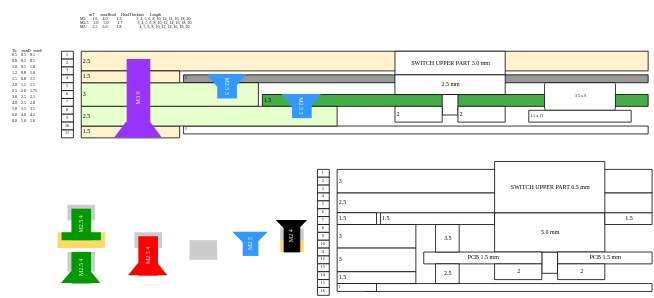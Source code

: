 <mxfile version="25.0.2">
  <diagram name="Page-1" id="6q55u24PyY2lI7wjEJeS">
    <mxGraphModel dx="366" dy="162" grid="1" gridSize="1.968" guides="0" tooltips="1" connect="1" arrows="1" fold="1" page="1" pageScale="1" pageWidth="354" pageHeight="177" math="0" shadow="0">
      <root>
        <mxCell id="0" />
        <mxCell id="1" parent="0" />
        <mxCell id="PEXuOpN_gfjlifwDr6Oz-19" value="1.5" style="verticalLabelPosition=middle;verticalAlign=middle;shape=mxgraph.basic.rect;fillColor2=none;strokeWidth=0.394;size=20;indent=5;snapToPoint=1;spacing=0;fontSize=3;labelPosition=center;align=left;spacingTop=1.968;fontFamily=Consolas;spacingLeft=1.968;fillColor=#FFF2CC;" vertex="1" parent="1">
          <mxGeometry x="39.38" y="76.78" width="49.2" height="5.9" as="geometry" />
        </mxCell>
        <mxCell id="BOpzRuNXo1N_ohKq1Wjf-14" value="1.5" style="verticalLabelPosition=middle;verticalAlign=middle;shape=mxgraph.basic.rect;fillColor2=none;strokeWidth=0.394;size=20;indent=5;snapToPoint=1;spacing=0;fontSize=3;labelPosition=center;align=left;spacingTop=1.968;spacingLeft=1.968;fontFamily=Consolas;" parent="1" vertex="1">
          <mxGeometry x="188.97" y="120.09" width="57.09" height="5.91" as="geometry" />
        </mxCell>
        <mxCell id="BFdBF8wN3BKMCY04Q8-_-1" value="3" style="verticalLabelPosition=middle;verticalAlign=middle;shape=mxgraph.basic.rect;fillColor2=none;strokeWidth=0.394;size=5;indent=5;topLeftStyle=default;fontSize=3;labelPosition=center;align=left;spacing=0;spacingLeft=1.968;fontFamily=Consolas;spacingTop=1.968;" parent="1" vertex="1">
          <mxGeometry x="167.32" y="98.44" width="157.47" height="11.81" as="geometry" />
        </mxCell>
        <mxCell id="BFdBF8wN3BKMCY04Q8-_-3" value="3" style="verticalLabelPosition=middle;verticalAlign=middle;shape=mxgraph.basic.rect;fillColor2=none;strokeWidth=0.394;size=20;indent=5;labelPosition=center;align=left;fontSize=3;spacing=0;spacingLeft=1.968;fontFamily=Consolas;spacingTop=1.968;" parent="1" vertex="1">
          <mxGeometry x="167.32" y="125.99" width="39.36" height="11.82" as="geometry" />
        </mxCell>
        <mxCell id="BFdBF8wN3BKMCY04Q8-_-4" value="1" style="verticalLabelPosition=middle;verticalAlign=middle;shape=mxgraph.basic.rect;fillColor2=none;strokeWidth=0.394;size=20;indent=5;spacing=0;fontSize=2;labelPosition=center;align=left;spacingLeft=1.968;fontFamily=Consolas;spacingTop=1.968;" parent="1" vertex="1">
          <mxGeometry x="181.09" y="155.53" width="143.69" height="3.94" as="geometry" />
        </mxCell>
        <mxCell id="BFdBF8wN3BKMCY04Q8-_-5" value="" style="verticalLabelPosition=bottom;verticalAlign=top;shape=mxgraph.basic.rect;fillColor2=none;strokeWidth=0.394;size=20;indent=5;snapToPoint=1;spacing=0;fontFamily=Consolas;spacingTop=1.968;spacingLeft=1.968;" parent="1" vertex="1">
          <mxGeometry x="269.67" y="139.77" width="7.87" height="10.63" as="geometry" />
        </mxCell>
        <mxCell id="BFdBF8wN3BKMCY04Q8-_-6" value="5.0 mm" style="verticalLabelPosition=middle;verticalAlign=middle;shape=mxgraph.basic.rect;fillColor2=none;strokeWidth=0.394;size=20;indent=5;snapToPoint=1;labelPosition=center;align=center;spacing=0;fontSize=3;fontFamily=Consolas;spacingTop=1.968;spacingLeft=1.968;" parent="1" vertex="1">
          <mxGeometry x="246.048" y="120.084" width="55.118" height="19.68" as="geometry" />
        </mxCell>
        <mxCell id="BOpzRuNXo1N_ohKq1Wjf-1" value="PCB 1.5 mm" style="verticalLabelPosition=middle;verticalAlign=middle;shape=mxgraph.basic.rect;fillColor2=none;strokeWidth=0.394;size=20;indent=5;snapToPoint=1;spacing=0;fontSize=3;labelPosition=center;align=center;spacingTop=1.968;fontFamily=Consolas;spacingLeft=1.968;" parent="1" vertex="1">
          <mxGeometry x="210.62" y="139.77" width="59.06" height="5.91" as="geometry" />
        </mxCell>
        <mxCell id="BOpzRuNXo1N_ohKq1Wjf-7" value="PCB 1.5 mm" style="verticalLabelPosition=middle;verticalAlign=middle;shape=mxgraph.basic.rect;fillColor2=none;strokeWidth=0.394;size=20;indent=5;snapToPoint=1;spacing=0;fontSize=3;labelPosition=center;align=center;spacingTop=1.968;fontFamily=Consolas;spacingLeft=1.968;" parent="1" vertex="1">
          <mxGeometry x="277.55" y="139.77" width="47.24" height="5.91" as="geometry" />
        </mxCell>
        <mxCell id="BOpzRuNXo1N_ohKq1Wjf-8" value="2" style="verticalLabelPosition=middle;verticalAlign=middle;shape=mxgraph.basic.rect;fillColor2=none;strokeWidth=0.394;size=20;indent=5;snapToPoint=1;spacing=0;fontSize=3;labelPosition=center;align=center;spacingTop=1.968;fontFamily=Consolas;spacingLeft=1.968;" parent="1" vertex="1">
          <mxGeometry x="246.05" y="145.68" width="23.61" height="7.874" as="geometry" />
        </mxCell>
        <mxCell id="BOpzRuNXo1N_ohKq1Wjf-16" value="1.5" style="verticalLabelPosition=middle;verticalAlign=middle;shape=mxgraph.basic.rect;fillColor2=none;strokeWidth=0.394;size=20;indent=5;snapToPoint=1;spacing=0;fontSize=3;labelPosition=center;align=center;spacingTop=1.968;fontFamily=Consolas;spacingLeft=1.968;" parent="1" vertex="1">
          <mxGeometry x="301.18" y="120.09" width="23.61" height="5.91" as="geometry" />
        </mxCell>
        <mxCell id="12Ary9XXmufizBWTGnjO-1" value="1" style="verticalLabelPosition=middle;verticalAlign=middle;shape=mxgraph.basic.rect;fillColor2=none;strokeWidth=0.394;size=20;indent=5;snapToPoint=1;spacing=0;fontSize=2;labelPosition=center;align=left;spacingTop=1.968;spacingLeft=1.968;fontFamily=Consolas;fillColor=#999999;" parent="1" vertex="1">
          <mxGeometry x="90.55" y="51.18" width="232.28" height="3.94" as="geometry" />
        </mxCell>
        <mxCell id="12Ary9XXmufizBWTGnjO-2" value="2.5" style="verticalLabelPosition=middle;verticalAlign=middle;shape=mxgraph.basic.rect;fillColor2=none;strokeWidth=0.394;size=5;indent=5;topLeftStyle=default;spacing=0;labelPosition=center;align=left;fontSize=3;spacingLeft=1.968;fontFamily=Consolas;spacingTop=1.968;fillColor=#FFF2CC;" parent="1" vertex="1">
          <mxGeometry x="39.37" y="39.37" width="283.46" height="9.84" as="geometry" />
        </mxCell>
        <mxCell id="12Ary9XXmufizBWTGnjO-4" value="1" style="verticalLabelPosition=middle;verticalAlign=middle;shape=mxgraph.basic.rect;fillColor2=none;strokeWidth=0.394;size=20;indent=5;labelPosition=center;align=left;spacing=0;fontSize=2;spacingLeft=1.968;fontFamily=Consolas;spacingTop=1.968;fillColor=none;" parent="1" vertex="1">
          <mxGeometry x="90.55" y="76.77" width="232.28" height="3.94" as="geometry" />
        </mxCell>
        <mxCell id="12Ary9XXmufizBWTGnjO-7" value="SWITCH UPPER PART 3.0 mm" style="verticalLabelPosition=middle;verticalAlign=middle;shape=mxgraph.basic.rect;fillColor2=none;strokeWidth=0.394;size=20;indent=5;snapToPoint=1;spacing=0;fontSize=3;labelPosition=center;align=center;fontFamily=Consolas;spacingTop=1.968;spacingLeft=1.968;fillColor=default;" parent="1" vertex="1">
          <mxGeometry x="196.24" y="39.37" width="55.11" height="11.81" as="geometry" />
        </mxCell>
        <mxCell id="12Ary9XXmufizBWTGnjO-9" value="1.5" style="verticalLabelPosition=middle;verticalAlign=middle;shape=mxgraph.basic.rect;fillColor2=none;strokeWidth=0.394;size=20;indent=5;snapToPoint=1;spacing=0;fontSize=3;labelPosition=center;align=left;spacingTop=1.968;fontFamily=Consolas;spacingLeft=1.968;spacingRight=3.937;fillColor=#45AD45;" parent="1" vertex="1">
          <mxGeometry x="129.92" y="61.02" width="192.91" height="5.91" as="geometry" />
        </mxCell>
        <mxCell id="IHAw7xpyFStyCsIP_Cdi-9" value="&lt;div&gt;&lt;font face=&quot;Consolas&quot; style=&quot;font-size: 2px;&quot;&gt;Th&amp;nbsp; &amp;nbsp; &amp;nbsp;minD&amp;nbsp; &amp;nbsp;minS&lt;/font&gt;&lt;/div&gt;&lt;font face=&quot;Consolas&quot; style=&quot;font-size: 2px;&quot;&gt;0.5&amp;nbsp; &amp;nbsp; 0.5&amp;nbsp; &amp;nbsp; 0.5&lt;/font&gt;&lt;div style=&quot;line-height: 150%;&quot;&gt;&lt;font face=&quot;Consolas&quot; style=&quot;font-size: 2px;&quot;&gt;0.8&amp;nbsp; &amp;nbsp; 0.5&amp;nbsp; &amp;nbsp; 0.5&lt;/font&gt;&lt;/div&gt;&lt;div style=&quot;line-height: 150%;&quot;&gt;&lt;font face=&quot;Consolas&quot; style=&quot;font-size: 2px;&quot;&gt;1.0&amp;nbsp; &amp;nbsp; 0.5&amp;nbsp; &amp;nbsp; 1.0&lt;/font&gt;&lt;/div&gt;&lt;div style=&quot;line-height: 150%;&quot;&gt;&lt;font face=&quot;Consolas&quot; style=&quot;font-size: 2px;&quot;&gt;1.2&amp;nbsp; &amp;nbsp; 0.8&amp;nbsp; &amp;nbsp; 1.0&lt;/font&gt;&lt;/div&gt;&lt;div style=&quot;line-height: 150%;&quot;&gt;&lt;font face=&quot;Consolas&quot; style=&quot;font-size: 2px;&quot;&gt;1.5&amp;nbsp; &amp;nbsp; 0.8&amp;nbsp; &amp;nbsp; 1.5&lt;/font&gt;&lt;/div&gt;&lt;div style=&quot;line-height: 150%;&quot;&gt;&lt;font face=&quot;Consolas&quot; style=&quot;font-size: 2px;&quot;&gt;2.0&amp;nbsp; &amp;nbsp; 1.5&amp;nbsp; &amp;nbsp; 1.5&lt;/font&gt;&lt;/div&gt;&lt;div style=&quot;line-height: 150%;&quot;&gt;&lt;font face=&quot;Consolas&quot; style=&quot;font-size: 2px;&quot;&gt;2.5&amp;nbsp; &amp;nbsp; 2.0&amp;nbsp; &amp;nbsp; 1.75&lt;/font&gt;&lt;/div&gt;&lt;div style=&quot;line-height: 150%;&quot;&gt;&lt;font face=&quot;Consolas&quot; style=&quot;font-size: 2px;&quot;&gt;3.0&amp;nbsp; &amp;nbsp; 2.5&amp;nbsp; &amp;nbsp; 2.1&lt;/font&gt;&lt;/div&gt;&lt;div style=&quot;line-height: 150%;&quot;&gt;&lt;font face=&quot;Consolas&quot; style=&quot;font-size: 2px;&quot;&gt;4.0&amp;nbsp; &amp;nbsp; 2.5&amp;nbsp; &amp;nbsp; 2.8&lt;/font&gt;&lt;/div&gt;&lt;div style=&quot;line-height: 150%;&quot;&gt;&lt;font face=&quot;Consolas&quot; style=&quot;font-size: 2px;&quot;&gt;5.0&amp;nbsp; &amp;nbsp; 3.5&amp;nbsp; &amp;nbsp; 3.5&lt;/font&gt;&lt;/div&gt;&lt;div style=&quot;line-height: 150%;&quot;&gt;&lt;font face=&quot;Consolas&quot; style=&quot;font-size: 2px;&quot;&gt;6.0&amp;nbsp; &amp;nbsp; 4.0&amp;nbsp; &amp;nbsp; 4.2&lt;/font&gt;&lt;/div&gt;&lt;div style=&quot;line-height: 150%;&quot;&gt;&lt;font face=&quot;Consolas&quot; style=&quot;font-size: 2px;&quot;&gt;8.0&amp;nbsp; &amp;nbsp; 5.0&amp;nbsp; &amp;nbsp; 5.6&lt;/font&gt;&lt;/div&gt;" style="text;html=1;align=left;verticalAlign=top;whiteSpace=wrap;rounded=0;fontSize=2;spacing=0;spacingLeft=5.905;" parent="1" vertex="1">
          <mxGeometry x="-0.01" y="32.8" width="37.81" height="45.27" as="geometry" />
        </mxCell>
        <mxCell id="pGMCf8du6IPaKGWiBUyU-11" value="3.5" style="verticalLabelPosition=middle;verticalAlign=middle;shape=mxgraph.basic.rect;fillColor2=none;strokeWidth=0.394;size=20;indent=0;snapToPoint=1;spacing=0;labelPosition=center;align=center;fontSize=3;fontFamily=Consolas;spacingTop=1.968;spacingLeft=1.968;" parent="1" vertex="1">
          <mxGeometry x="216.53" y="125.99" width="11.81" height="13.78" as="geometry" />
        </mxCell>
        <mxCell id="I9b-SbaB7nnPd9SZiFOt-1" value="1" style="verticalLabelPosition=middle;verticalAlign=middle;shape=mxgraph.basic.rect;fillColor2=none;strokeWidth=0.394;size=20;indent=5;snapToPoint=1;spacing=0;fontSize=2;labelPosition=center;align=center;spacingTop=1.968;spacingLeft=0;spacingRight=0;fontFamily=Consolas;" parent="1" vertex="1">
          <mxGeometry x="29.53" y="39.37" width="5.9" height="3.93" as="geometry" />
        </mxCell>
        <mxCell id="I9b-SbaB7nnPd9SZiFOt-2" value="2" style="verticalLabelPosition=middle;verticalAlign=middle;shape=mxgraph.basic.rect;fillColor2=none;strokeWidth=0.394;size=20;indent=5;snapToPoint=1;spacing=0;fontSize=2;labelPosition=center;align=center;spacingTop=1.968;spacingLeft=0;spacingRight=0;fontFamily=Consolas;" parent="1" vertex="1">
          <mxGeometry x="29.53" y="43.3" width="5.9" height="3.93" as="geometry" />
        </mxCell>
        <mxCell id="I9b-SbaB7nnPd9SZiFOt-3" value="3" style="verticalLabelPosition=middle;verticalAlign=middle;shape=mxgraph.basic.rect;fillColor2=none;strokeWidth=0.394;size=20;indent=5;snapToPoint=1;spacing=0;fontSize=2;labelPosition=center;align=center;spacingTop=1.968;spacingLeft=0;spacingRight=0;fontFamily=Consolas;" parent="1" vertex="1">
          <mxGeometry x="29.53" y="47.24" width="5.9" height="3.93" as="geometry" />
        </mxCell>
        <mxCell id="I9b-SbaB7nnPd9SZiFOt-4" value="4" style="verticalLabelPosition=middle;verticalAlign=middle;shape=mxgraph.basic.rect;fillColor2=none;strokeWidth=0.394;size=1.77;indent=5;snapToPoint=1;spacing=0;fontSize=2;labelPosition=center;align=center;spacingTop=1.968;spacingLeft=0;spacingRight=0;fontFamily=Consolas;" parent="1" vertex="1">
          <mxGeometry x="29.53" y="51.18" width="5.9" height="3.93" as="geometry" />
        </mxCell>
        <mxCell id="I9b-SbaB7nnPd9SZiFOt-5" value="5" style="verticalLabelPosition=middle;verticalAlign=middle;shape=mxgraph.basic.rect;fillColor2=none;strokeWidth=0.394;size=1.77;indent=5;snapToPoint=1;spacing=0;fontSize=2;labelPosition=center;align=center;spacingTop=1.968;spacingLeft=0;spacingRight=0;fontFamily=Consolas;" parent="1" vertex="1">
          <mxGeometry x="29.53" y="55.12" width="5.9" height="3.93" as="geometry" />
        </mxCell>
        <mxCell id="I9b-SbaB7nnPd9SZiFOt-6" value="6" style="verticalLabelPosition=middle;verticalAlign=middle;shape=mxgraph.basic.rect;fillColor2=none;strokeWidth=0.394;size=1.77;indent=5;snapToPoint=1;spacing=0;fontSize=2;labelPosition=center;align=center;spacingTop=1.968;spacingLeft=0;spacingRight=0;fontFamily=Consolas;" parent="1" vertex="1">
          <mxGeometry x="29.53" y="59.05" width="5.9" height="3.93" as="geometry" />
        </mxCell>
        <mxCell id="I9b-SbaB7nnPd9SZiFOt-7" value="7" style="verticalLabelPosition=middle;verticalAlign=middle;shape=mxgraph.basic.rect;fillColor2=none;strokeWidth=0.394;size=1.77;indent=5;snapToPoint=1;spacing=0;fontSize=2;labelPosition=center;align=center;spacingTop=1.968;spacingLeft=0;spacingRight=0;fontFamily=Consolas;" parent="1" vertex="1">
          <mxGeometry x="29.53" y="62.99" width="5.9" height="3.93" as="geometry" />
        </mxCell>
        <mxCell id="I9b-SbaB7nnPd9SZiFOt-8" value="8" style="verticalLabelPosition=middle;verticalAlign=middle;shape=mxgraph.basic.rect;fillColor2=none;strokeWidth=0.394;size=1.77;indent=5;snapToPoint=1;spacing=0;fontSize=2;labelPosition=center;align=center;spacingTop=1.968;spacingLeft=0;spacingRight=0;fontFamily=Consolas;" parent="1" vertex="1">
          <mxGeometry x="29.53" y="66.93" width="5.9" height="3.93" as="geometry" />
        </mxCell>
        <mxCell id="I9b-SbaB7nnPd9SZiFOt-9" value="9" style="verticalLabelPosition=middle;verticalAlign=middle;shape=mxgraph.basic.rect;fillColor2=none;strokeWidth=0.394;size=1.77;indent=5;snapToPoint=1;spacing=0;fontSize=2;labelPosition=center;align=center;spacingTop=1.968;spacingLeft=0;spacingRight=0;fontFamily=Consolas;" parent="1" vertex="1">
          <mxGeometry x="29.53" y="70.86" width="5.9" height="3.93" as="geometry" />
        </mxCell>
        <mxCell id="I9b-SbaB7nnPd9SZiFOt-12" value="1" style="verticalLabelPosition=middle;verticalAlign=middle;shape=mxgraph.basic.rect;fillColor2=none;strokeWidth=0.394;size=20;indent=5;snapToPoint=1;spacing=0;fontSize=2;labelPosition=center;align=center;spacingTop=1.968;spacingLeft=0;spacingRight=0;fontFamily=Consolas;" parent="1" vertex="1">
          <mxGeometry x="157.48" y="98.44" width="5.9" height="3.93" as="geometry" />
        </mxCell>
        <mxCell id="I9b-SbaB7nnPd9SZiFOt-13" value="2" style="verticalLabelPosition=middle;verticalAlign=middle;shape=mxgraph.basic.rect;fillColor2=none;strokeWidth=0.394;size=20;indent=5;snapToPoint=1;spacing=0;fontSize=2;labelPosition=center;align=center;spacingTop=1.968;spacingLeft=0;spacingRight=0;fontFamily=Consolas;" parent="1" vertex="1">
          <mxGeometry x="157.48" y="102.37" width="5.9" height="3.93" as="geometry" />
        </mxCell>
        <mxCell id="I9b-SbaB7nnPd9SZiFOt-14" value="3" style="verticalLabelPosition=middle;verticalAlign=middle;shape=mxgraph.basic.rect;fillColor2=none;strokeWidth=0.394;size=20;indent=5;snapToPoint=1;spacing=0;fontSize=2;labelPosition=center;align=center;spacingTop=1.968;spacingLeft=0;spacingRight=0;fontFamily=Consolas;" parent="1" vertex="1">
          <mxGeometry x="157.48" y="106.31" width="5.9" height="3.93" as="geometry" />
        </mxCell>
        <mxCell id="I9b-SbaB7nnPd9SZiFOt-15" value="4" style="verticalLabelPosition=middle;verticalAlign=middle;shape=mxgraph.basic.rect;fillColor2=none;strokeWidth=0.394;size=1.77;indent=5;snapToPoint=1;spacing=0;fontSize=2;labelPosition=center;align=center;spacingTop=1.968;spacingLeft=0;spacingRight=0;fontFamily=Consolas;" parent="1" vertex="1">
          <mxGeometry x="157.48" y="110.25" width="5.9" height="3.93" as="geometry" />
        </mxCell>
        <mxCell id="I9b-SbaB7nnPd9SZiFOt-16" value="5" style="verticalLabelPosition=middle;verticalAlign=middle;shape=mxgraph.basic.rect;fillColor2=none;strokeWidth=0.394;size=1.77;indent=5;snapToPoint=1;spacing=0;fontSize=2;labelPosition=center;align=center;spacingTop=1.968;spacingLeft=0;spacingRight=0;fontFamily=Consolas;" parent="1" vertex="1">
          <mxGeometry x="157.48" y="114.19" width="5.9" height="3.93" as="geometry" />
        </mxCell>
        <mxCell id="I9b-SbaB7nnPd9SZiFOt-17" value="6" style="verticalLabelPosition=middle;verticalAlign=middle;shape=mxgraph.basic.rect;fillColor2=none;strokeWidth=0.394;size=1.77;indent=5;snapToPoint=1;spacing=0;fontSize=2;labelPosition=center;align=center;spacingTop=1.968;spacingLeft=0;spacingRight=0;fontFamily=Consolas;" parent="1" vertex="1">
          <mxGeometry x="157.48" y="118.12" width="5.9" height="3.93" as="geometry" />
        </mxCell>
        <mxCell id="I9b-SbaB7nnPd9SZiFOt-18" value="7" style="verticalLabelPosition=middle;verticalAlign=middle;shape=mxgraph.basic.rect;fillColor2=none;strokeWidth=0.394;size=1.77;indent=5;snapToPoint=1;spacing=0;fontSize=2;labelPosition=center;align=center;spacingTop=1.968;spacingLeft=0;spacingRight=0;fontFamily=Consolas;" parent="1" vertex="1">
          <mxGeometry x="157.48" y="122.06" width="5.9" height="3.93" as="geometry" />
        </mxCell>
        <mxCell id="I9b-SbaB7nnPd9SZiFOt-19" value="8" style="verticalLabelPosition=middle;verticalAlign=middle;shape=mxgraph.basic.rect;fillColor2=none;strokeWidth=0.394;size=1.77;indent=5;snapToPoint=1;spacing=0;fontSize=2;labelPosition=center;align=center;spacingTop=1.968;spacingLeft=0;spacingRight=0;fontFamily=Consolas;" parent="1" vertex="1">
          <mxGeometry x="157.48" y="126.0" width="5.9" height="3.93" as="geometry" />
        </mxCell>
        <mxCell id="I9b-SbaB7nnPd9SZiFOt-20" value="9" style="verticalLabelPosition=middle;verticalAlign=middle;shape=mxgraph.basic.rect;fillColor2=none;strokeWidth=0.394;size=1.77;indent=5;snapToPoint=1;spacing=0;fontSize=2;labelPosition=center;align=center;spacingTop=1.968;spacingLeft=0;spacingRight=0;fontFamily=Consolas;" parent="1" vertex="1">
          <mxGeometry x="157.48" y="129.93" width="5.9" height="3.93" as="geometry" />
        </mxCell>
        <mxCell id="I9b-SbaB7nnPd9SZiFOt-21" value="10" style="verticalLabelPosition=middle;verticalAlign=middle;shape=mxgraph.basic.rect;fillColor2=none;strokeWidth=0.394;size=1.77;indent=5;snapToPoint=1;spacing=0;fontSize=2;labelPosition=center;align=center;spacingTop=1.968;spacingLeft=0;spacingRight=0;fontFamily=Consolas;" parent="1" vertex="1">
          <mxGeometry x="157.48" y="133.87" width="5.9" height="3.93" as="geometry" />
        </mxCell>
        <mxCell id="I9b-SbaB7nnPd9SZiFOt-22" value="11" style="verticalLabelPosition=middle;verticalAlign=middle;shape=mxgraph.basic.rect;fillColor2=none;strokeWidth=0.394;size=1.77;indent=5;snapToPoint=1;spacing=0;fontSize=2;labelPosition=center;align=center;spacingTop=1.968;spacingLeft=0;spacingRight=0;fontFamily=Consolas;" parent="1" vertex="1">
          <mxGeometry x="157.48" y="137.81" width="5.9" height="3.93" as="geometry" />
        </mxCell>
        <mxCell id="I9b-SbaB7nnPd9SZiFOt-23" value="12" style="verticalLabelPosition=middle;verticalAlign=middle;shape=mxgraph.basic.rect;fillColor2=none;strokeWidth=0.394;size=1.77;indent=5;snapToPoint=1;spacing=0;fontSize=2;labelPosition=center;align=center;spacingTop=1.968;spacingLeft=0;spacingRight=0;fontFamily=Consolas;" parent="1" vertex="1">
          <mxGeometry x="157.48" y="141.74" width="5.9" height="3.93" as="geometry" />
        </mxCell>
        <mxCell id="I9b-SbaB7nnPd9SZiFOt-24" value="13" style="verticalLabelPosition=middle;verticalAlign=middle;shape=mxgraph.basic.rect;fillColor2=none;strokeWidth=0.394;size=1.77;indent=5;snapToPoint=1;spacing=0;fontSize=2;labelPosition=center;align=center;spacingTop=1.968;spacingLeft=0;spacingRight=0;fontFamily=Consolas;" parent="1" vertex="1">
          <mxGeometry x="157.48" y="145.68" width="5.9" height="3.93" as="geometry" />
        </mxCell>
        <mxCell id="I9b-SbaB7nnPd9SZiFOt-25" value="14" style="verticalLabelPosition=middle;verticalAlign=middle;shape=mxgraph.basic.rect;fillColor2=none;strokeWidth=0.394;size=1.77;indent=5;snapToPoint=1;spacing=0;fontSize=2;labelPosition=center;align=center;spacingTop=1.968;spacingLeft=0;spacingRight=0;fontFamily=Consolas;" parent="1" vertex="1">
          <mxGeometry x="157.48" y="149.62" width="5.9" height="3.93" as="geometry" />
        </mxCell>
        <mxCell id="I9b-SbaB7nnPd9SZiFOt-26" value="15" style="verticalLabelPosition=middle;verticalAlign=middle;shape=mxgraph.basic.rect;fillColor2=none;strokeWidth=0.394;size=1.77;indent=5;snapToPoint=1;spacing=0;fontSize=2;labelPosition=center;align=center;spacingTop=1.968;spacingLeft=0;spacingRight=0;fontFamily=Consolas;" parent="1" vertex="1">
          <mxGeometry x="157.48" y="153.55" width="5.9" height="3.93" as="geometry" />
        </mxCell>
        <mxCell id="I9b-SbaB7nnPd9SZiFOt-27" value="16" style="verticalLabelPosition=middle;verticalAlign=middle;shape=mxgraph.basic.rect;fillColor2=none;strokeWidth=0.394;size=1.77;indent=5;snapToPoint=1;spacing=0;fontSize=2;labelPosition=center;align=center;spacingTop=1.968;spacingLeft=0;spacingRight=0;fontFamily=Consolas;" parent="1" vertex="1">
          <mxGeometry x="157.48" y="157.48" width="5.9" height="3.93" as="geometry" />
        </mxCell>
        <mxCell id="ATwWc056X0EkysEUGRjf-2" value="10" style="verticalLabelPosition=middle;verticalAlign=middle;shape=mxgraph.basic.rect;fillColor2=none;strokeWidth=0.394;size=1.82;indent=5;snapToPoint=1;spacing=0;fontSize=2;labelPosition=center;align=center;spacingTop=1.968;spacingLeft=0;spacingRight=0;fontFamily=Consolas;" parent="1" vertex="1">
          <mxGeometry x="29.54" y="74.8" width="5.9" height="3.93" as="geometry" />
        </mxCell>
        <mxCell id="-E6dwC6fU4psSkvqUc8i-1" value="3" style="verticalLabelPosition=middle;verticalAlign=middle;shape=mxgraph.basic.rect;fillColor2=none;strokeWidth=0.394;size=20;indent=5;labelPosition=center;align=left;fontSize=3;spacing=0;spacingLeft=1.968;fontFamily=Consolas;spacingTop=1.968;" parent="1" vertex="1">
          <mxGeometry x="167.32" y="137.81" width="39.36" height="11.81" as="geometry" />
        </mxCell>
        <mxCell id="-E6dwC6fU4psSkvqUc8i-2" value="1.5" style="verticalLabelPosition=middle;verticalAlign=middle;shape=mxgraph.basic.rect;fillColor2=none;strokeWidth=0.394;size=20;indent=5;labelPosition=center;align=left;fontSize=3;spacing=0;spacingLeft=1.968;fontFamily=Consolas;spacingTop=1.968;" parent="1" vertex="1">
          <mxGeometry x="167.32" y="149.62" width="39.36" height="5.91" as="geometry" />
        </mxCell>
        <mxCell id="-E6dwC6fU4psSkvqUc8i-3" value="2.5" style="verticalLabelPosition=middle;verticalAlign=middle;shape=mxgraph.basic.rect;fillColor2=none;strokeWidth=0.394;size=5;indent=5;topLeftStyle=default;fontSize=3;labelPosition=center;align=left;spacing=0;spacingLeft=1.968;fontFamily=Consolas;spacingTop=1.968;" parent="1" vertex="1">
          <mxGeometry x="167.32" y="110.25" width="157.47" height="9.85" as="geometry" />
        </mxCell>
        <mxCell id="BFdBF8wN3BKMCY04Q8-_-7" value="SWITCH UPPER PART 6.5 mm" style="verticalLabelPosition=middle;verticalAlign=middle;shape=mxgraph.basic.rect;fillColor2=none;strokeWidth=0.394;size=20;indent=5;snapToPoint=1;fontSize=3;labelPosition=center;align=center;spacing=0;fontFamily=Consolas;spacingTop=1.968;spacingLeft=1.968;" parent="1" vertex="1">
          <mxGeometry x="246.05" y="94.49" width="55.12" height="25.59" as="geometry" />
        </mxCell>
        <mxCell id="xJWUByJTI-TTXz5kbCh5-6" value="2" style="verticalLabelPosition=middle;verticalAlign=middle;shape=mxgraph.basic.rect;fillColor2=none;strokeWidth=0.394;size=20;indent=5;snapToPoint=1;spacing=0;fontSize=3;labelPosition=center;align=center;spacingTop=1.968;fontFamily=Consolas;spacingLeft=1.968;" parent="1" vertex="1">
          <mxGeometry x="277.55" y="145.68" width="23.61" height="7.874" as="geometry" />
        </mxCell>
        <mxCell id="xJWUByJTI-TTXz5kbCh5-7" value="3" style="verticalLabelPosition=middle;verticalAlign=middle;shape=mxgraph.basic.rect;fillColor2=none;strokeWidth=0.394;size=20;indent=5;snapToPoint=1;spacing=0;fontSize=3;labelPosition=center;align=left;spacingTop=1.968;fontFamily=Consolas;spacingLeft=1.968;fillColor=#E6FFCC;" parent="1" vertex="1">
          <mxGeometry x="39.38" y="55.12" width="88.57" height="11.81" as="geometry" />
        </mxCell>
        <mxCell id="xJWUByJTI-TTXz5kbCh5-9" value="2.5" style="verticalLabelPosition=middle;verticalAlign=middle;shape=mxgraph.basic.rect;fillColor2=none;strokeWidth=0.394;size=3.72;indent=5;snapToPoint=1;spacing=0;fontSize=3;labelPosition=center;align=center;spacingTop=1.968;fontFamily=Consolas;spacingLeft=1.968;" parent="1" vertex="1">
          <mxGeometry x="216.53" y="145.68" width="11.81" height="9.842" as="geometry" />
        </mxCell>
        <mxCell id="xJWUByJTI-TTXz5kbCh5-10" value="1" style="verticalLabelPosition=middle;verticalAlign=middle;shape=mxgraph.basic.rect;fillColor2=none;strokeWidth=0.394;size=20;indent=5;spacing=0;fontSize=2;labelPosition=center;align=left;spacingLeft=1.968;fontFamily=Consolas;spacingTop=1.968;" parent="1" vertex="1">
          <mxGeometry x="167.32" y="155.53" width="19.68" height="3.94" as="geometry" />
        </mxCell>
        <mxCell id="xJWUByJTI-TTXz5kbCh5-12" value="1.5" style="verticalLabelPosition=middle;verticalAlign=middle;shape=mxgraph.basic.rect;fillColor2=none;strokeWidth=0.394;size=20;indent=5;snapToPoint=1;spacing=0;fontSize=3;labelPosition=center;align=left;spacingTop=1.968;spacingLeft=1.968;fontFamily=Consolas;" parent="1" vertex="1">
          <mxGeometry x="167.32" y="120.09" width="19.68" height="5.91" as="geometry" />
        </mxCell>
        <mxCell id="Qzh2E_TufpZT9KLzvfDM-2" value="&lt;div style=&quot;line-height: 100%;&quot;&gt;&lt;font face=&quot;Consolas&quot;&gt;&amp;nbsp; &amp;nbsp; &amp;nbsp; &amp;nbsp; &amp;nbsp;mT&amp;nbsp; &amp;nbsp; &amp;nbsp; maxHead&amp;nbsp; &amp;nbsp; &amp;nbsp;HeadThicknes&amp;nbsp; &amp;nbsp; &amp;nbsp; Length&lt;/font&gt;&lt;/div&gt;&lt;div style=&quot;line-height: 100%;&quot;&gt;&lt;font face=&quot;Consolas&quot;&gt;M2.&amp;nbsp; &amp;nbsp; &amp;nbsp; 1.6&amp;nbsp; &amp;nbsp; &amp;nbsp;4.0&amp;nbsp; &amp;nbsp; &amp;nbsp; &amp;nbsp; &amp;nbsp;1.3&amp;nbsp; &amp;nbsp; &amp;nbsp; &amp;nbsp; &amp;nbsp; &amp;nbsp; &amp;nbsp; &amp;nbsp;3, 4, 5, 6, 8, 10, 12, 14, 16, 18, 20&lt;/font&gt;&lt;/div&gt;&lt;div style=&quot;line-height: 100%;&quot;&gt;&lt;font face=&quot;Consolas&quot;&gt;M2.5&amp;nbsp; &amp;nbsp; &amp;nbsp;2.0&amp;nbsp; &amp;nbsp; &amp;nbsp;5.0&amp;nbsp; &amp;nbsp; &amp;nbsp; &amp;nbsp; &amp;nbsp;1.7&amp;nbsp; &amp;nbsp; &amp;nbsp; &amp;nbsp; &amp;nbsp; &amp;nbsp; &amp;nbsp; &amp;nbsp;&lt;/font&gt;&lt;span style=&quot;font-family: Consolas; background-color: initial;&quot;&gt;3, 4, 5, 6, 8, 10, 12, 14, 16, 18, 20&lt;/span&gt;&lt;/div&gt;&lt;div style=&quot;line-height: 100%;&quot;&gt;&lt;font face=&quot;Consolas&quot;&gt;M3.&amp;nbsp; &amp;nbsp; &amp;nbsp; 2.5&amp;nbsp; &amp;nbsp; &amp;nbsp;6.0&amp;nbsp; &amp;nbsp; &amp;nbsp; &amp;nbsp; &amp;nbsp;1.8&amp;nbsp; &amp;nbsp; &amp;nbsp; &amp;nbsp; &amp;nbsp; &amp;nbsp; &amp;nbsp; &amp;nbsp; &amp;nbsp;&amp;nbsp;&lt;/font&gt;&lt;span style=&quot;font-family: Consolas; background-color: initial;&quot;&gt;4, 5, 6, 8, 10, 12, 14, 16, 18, 20&lt;/span&gt;&lt;/div&gt;" style="text;html=1;align=left;verticalAlign=top;whiteSpace=wrap;rounded=0;fontSize=2;spacing=0;spacingLeft=5.905;" parent="1" vertex="1">
          <mxGeometry x="33.8" y="14.97" width="104.33" height="17.71" as="geometry" />
        </mxCell>
        <mxCell id="Qzh2E_TufpZT9KLzvfDM-24" value="" style="verticalLabelPosition=middle;verticalAlign=middle;shape=mxgraph.basic.rect;fillColor2=none;strokeWidth=0.394;size=3.94;indent=5;labelPosition=center;align=center;fontSize=3;spacing=0;spacingLeft=0;fontFamily=Consolas;spacingTop=1.968;fillColor=#CCCCCC;fontColor=#FFFFFF;horizontal=0;strokeColor=none;" parent="1" vertex="1">
          <mxGeometry x="32.48" y="116.13" width="13.78" height="7.87" as="geometry" />
        </mxCell>
        <mxCell id="ZR2Huyt7dv55oFu_b3-r-2" value="" style="verticalLabelPosition=middle;verticalAlign=middle;shape=mxgraph.basic.rect;fillColor2=none;strokeWidth=0.394;size=3.94;indent=5;labelPosition=center;align=center;fontSize=3;spacing=0;spacingLeft=0;fontFamily=Consolas;spacingTop=1.968;fillColor=#CCCCCC;fontColor=#FFFFFF;horizontal=0;strokeColor=none;" parent="1" vertex="1">
          <mxGeometry x="32.48" y="139.75" width="13.78" height="9.83" as="geometry" />
        </mxCell>
        <mxCell id="ZR2Huyt7dv55oFu_b3-r-6" value="" style="verticalLabelPosition=middle;verticalAlign=middle;shape=mxgraph.basic.rect;fillColor2=none;strokeWidth=0.394;size=3.94;indent=5;labelPosition=center;align=center;fontSize=3;spacing=0;spacingLeft=0;fontFamily=Consolas;spacingTop=1.968;fillColor=#CCCCCC;fontColor=#FFFFFF;horizontal=0;strokeColor=none;" parent="1" vertex="1">
          <mxGeometry x="65.95" y="129.9" width="13.78" height="7.88" as="geometry" />
        </mxCell>
        <mxCell id="ZR2Huyt7dv55oFu_b3-r-13" value="" style="verticalLabelPosition=middle;verticalAlign=middle;shape=mxgraph.basic.rect;fillColor2=none;strokeWidth=0.394;size=3.94;indent=5;labelPosition=center;align=center;fontSize=3;spacing=0;spacingLeft=0;fontFamily=Consolas;spacingTop=1.968;fillColor=#CCCCCC;fontColor=#FFFFFF;horizontal=0;strokeColor=none;" parent="1" vertex="1">
          <mxGeometry x="138.81" y="127.95" width="11.82" height="5.9" as="geometry" />
        </mxCell>
        <mxCell id="ZR2Huyt7dv55oFu_b3-r-14" value="" style="verticalLabelPosition=middle;verticalAlign=middle;shape=mxgraph.basic.rect;fillColor2=none;strokeWidth=0.394;size=20;indent=5;labelPosition=center;align=center;fontSize=3;spacing=0;spacingLeft=0;fontFamily=Consolas;spacingTop=1.968;fillColor=#FFD966;fontColor=#FFFFFF;horizontal=0;strokeColor=none;" parent="1" vertex="1">
          <mxGeometry x="138.81" y="133.85" width="11.82" height="5.91" as="geometry" />
        </mxCell>
        <mxCell id="ZR2Huyt7dv55oFu_b3-r-15" value="" style="verticalLabelPosition=middle;verticalAlign=middle;shape=mxgraph.basic.rect;fillColor2=none;strokeWidth=0.394;size=3.94;indent=5;labelPosition=center;align=center;fontSize=3;spacing=0;spacingLeft=0;fontFamily=Consolas;spacingTop=1.968;fillColor=#CCCCCC;fontColor=#FFFFFF;horizontal=0;strokeColor=none;" parent="1" vertex="1">
          <mxGeometry x="93.52" y="133.85" width="13.79" height="9.84" as="geometry" />
        </mxCell>
        <mxCell id="NTcPvVKUhjpcu_kJMHEb-3" value="" style="shape=trapezoid;perimeter=trapezoidPerimeter;whiteSpace=wrap;html=1;fixedSize=1;size=3.937;strokeColor=none;fillColor=#000000;rotation=-180;fillStyle=solid;" parent="1" vertex="1">
          <mxGeometry x="136.85" y="124.01" width="15.75" height="3.94" as="geometry" />
        </mxCell>
        <mxCell id="ZR2Huyt7dv55oFu_b3-r-5" value="M2 4" style="verticalLabelPosition=middle;verticalAlign=middle;shape=mxgraph.basic.rect;fillColor2=none;strokeWidth=0.394;size=20;indent=5;labelPosition=center;align=center;fontSize=3;spacing=0;spacingLeft=0;fontFamily=Consolas;spacingTop=1.968;fillColor=#000000;fontColor=#FFFFFF;horizontal=0;" parent="1" vertex="1">
          <mxGeometry x="140.78" y="124.01" width="7.88" height="15.75" as="geometry" />
        </mxCell>
        <mxCell id="NTcPvVKUhjpcu_kJMHEb-7" value="" style="shape=trapezoid;perimeter=trapezoidPerimeter;whiteSpace=wrap;html=1;fixedSize=1;size=4.921;strokeColor=none;fillColor=#009900;rotation=0;fillStyle=solid;" parent="1" vertex="1">
          <mxGeometry x="29.527" y="149.59" width="19.69" height="5.91" as="geometry" />
        </mxCell>
        <mxCell id="NTcPvVKUhjpcu_kJMHEb-9" value="" style="shape=trapezoid;perimeter=trapezoidPerimeter;whiteSpace=wrap;html=1;fixedSize=1;size=4.921;strokeColor=none;fillColor=#FF0000;rotation=0;fillStyle=solid;" parent="1" vertex="1">
          <mxGeometry x="63.001" y="145.66" width="19.69" height="5.91" as="geometry" />
        </mxCell>
        <mxCell id="Qzh2E_TufpZT9KLzvfDM-21" value="M2.5 4" style="verticalLabelPosition=middle;verticalAlign=middle;shape=mxgraph.basic.rect;fillColor2=none;strokeWidth=0.394;size=20;indent=5;labelPosition=center;align=center;fontSize=3;spacing=0;spacingLeft=0;fontFamily=Consolas;spacingTop=1.968;fillColor=#FF0000;fontColor=#FFFFFF;horizontal=0;strokeColor=none;" parent="1" vertex="1">
          <mxGeometry x="67.92" y="131.88" width="9.84" height="19.68" as="geometry" />
        </mxCell>
        <mxCell id="NTcPvVKUhjpcu_kJMHEb-10" value="" style="verticalLabelPosition=middle;verticalAlign=middle;shape=mxgraph.basic.rect;fillColor2=none;strokeWidth=0.394;size=20;indent=5;labelPosition=center;align=center;fontSize=3;spacing=0;spacingLeft=0;fontFamily=Consolas;spacingTop=1.968;fillColor=#FFD966;fontColor=#FFFFFF;horizontal=0;strokeColor=none;" parent="1" vertex="1">
          <mxGeometry x="27.56" y="129.9" width="23.62" height="7.88" as="geometry" />
        </mxCell>
        <mxCell id="Qzh2E_TufpZT9KLzvfDM-19" value="M2.5 4" style="verticalLabelPosition=middle;verticalAlign=middle;shape=mxgraph.basic.rect;fillColor2=none;strokeWidth=0.394;size=20;indent=5;labelPosition=center;align=center;fontSize=3;spacing=0;spacingLeft=0;fontFamily=Consolas;spacingTop=1.968;fillColor=#009900;fontColor=#FFFFFF;horizontal=0;strokeColor=none;" parent="1" vertex="1">
          <mxGeometry x="34.45" y="139.75" width="9.84" height="15.75" as="geometry" />
        </mxCell>
        <mxCell id="o2-Aj4wBCtstnL9yCd3O-3" value="" style="verticalLabelPosition=middle;verticalAlign=middle;shape=mxgraph.basic.rect;fillColor2=none;strokeWidth=0.394;size=20;indent=5;labelPosition=center;align=center;fontSize=3;spacing=0;spacingLeft=0;fontFamily=Consolas;spacingTop=1.968;fillColor=#009900;fontColor=#FFFFFF;horizontal=0;strokeColor=none;" parent="1" vertex="1">
          <mxGeometry x="29.51" y="129.9" width="19.68" height="3.94" as="geometry" />
        </mxCell>
        <mxCell id="Qzh2E_TufpZT9KLzvfDM-5" value="M2.5 4" style="verticalLabelPosition=middle;verticalAlign=middle;shape=mxgraph.basic.rect;fillColor2=none;strokeWidth=0.394;size=20;indent=5;labelPosition=center;align=center;fontSize=3;spacing=0;spacingLeft=0;fontFamily=Consolas;spacingTop=1.968;fillColor=#009900;fontColor=#FFFFFF;horizontal=0;strokeColor=none;" parent="1" vertex="1">
          <mxGeometry x="34.45" y="118.09" width="9.84" height="15.75" as="geometry" />
        </mxCell>
        <mxCell id="-E6dwC6fU4psSkvqUc8i-4" value="2.5" style="verticalLabelPosition=middle;verticalAlign=middle;shape=mxgraph.basic.rect;fillColor2=none;strokeWidth=0.394;size=20;indent=5;labelPosition=center;align=left;fontSize=3;spacing=0;spacingLeft=1.968;fontFamily=Consolas;spacingTop=1.968;fillColor=#E6FFCC;" parent="1" vertex="1">
          <mxGeometry x="39.38" y="66.93" width="127.94" height="9.84" as="geometry" />
        </mxCell>
        <mxCell id="12Ary9XXmufizBWTGnjO-6" value="2.5 mm" style="verticalLabelPosition=middle;verticalAlign=middle;shape=mxgraph.basic.rect;fillColor2=none;strokeWidth=0.394;size=20;indent=5;snapToPoint=1;spacing=0;labelPosition=center;align=center;fontSize=3;fontFamily=Consolas;spacingTop=1.968;spacingLeft=1.968;fillColor=default;" parent="1" vertex="1">
          <mxGeometry x="196.21" y="51.18" width="55.14" height="9.85" as="geometry" />
        </mxCell>
        <mxCell id="NTcPvVKUhjpcu_kJMHEb-8" value="" style="shape=trapezoid;perimeter=trapezoidPerimeter;whiteSpace=wrap;html=1;fixedSize=1;size=5.902;strokeColor=none;fillColor=#9933FF;rotation=0;fillStyle=solid;" parent="1" vertex="1">
          <mxGeometry x="56.189" y="74.81" width="23.622" height="7.874" as="geometry" />
        </mxCell>
        <mxCell id="12Ary9XXmufizBWTGnjO-5" value="" style="verticalLabelPosition=bottom;verticalAlign=top;shape=mxgraph.basic.rect;fillColor2=none;strokeWidth=0.394;size=3.94;indent=5;snapToPoint=1;spacing=0;fontFamily=Consolas;spacingTop=1.968;spacingLeft=1.968;fillColor=default;" parent="1" vertex="1">
          <mxGeometry x="219.85" y="61.02" width="7.87" height="10.236" as="geometry" />
        </mxCell>
        <mxCell id="PEXuOpN_gfjlifwDr6Oz-2" value="2" style="verticalLabelPosition=middle;verticalAlign=middle;shape=mxgraph.basic.rect;fillColor2=none;strokeWidth=0.394;size=20;indent=5;labelPosition=center;align=left;fontSize=3;spacing=0;spacingLeft=1.968;fontFamily=Consolas;spacingTop=1.968;fillColor=default;" vertex="1" parent="1">
          <mxGeometry x="196.23" y="66.93" width="23.62" height="7.88" as="geometry" />
        </mxCell>
        <mxCell id="PEXuOpN_gfjlifwDr6Oz-5" value="" style="group" vertex="1" connectable="0" parent="1">
          <mxGeometry x="263.15" y="55.121" width="51.18" height="19.685" as="geometry" />
        </mxCell>
        <mxCell id="RTYT6uNbu9dAxZq9Mq6Q-8" value="3.5 x 9" style="verticalLabelPosition=middle;verticalAlign=middle;shape=mxgraph.basic.rect;fillColor2=none;strokeWidth=0.394;size=6.89;indent=5;labelPosition=center;align=center;spacing=0;fontSize=2;spacingLeft=1.968;fontFamily=Consolas;spacingTop=1.968;rectStyle=rounded;absoluteCornerSize=0;topLeftStyle=default;topRightStyle=default;bottomRightStyle=default;bottomLeftStyle=default;fillColor=default;horizontal=1;" parent="PEXuOpN_gfjlifwDr6Oz-5" vertex="1">
          <mxGeometry x="7.88" width="35.433" height="13.779" as="geometry" />
        </mxCell>
        <mxCell id="RTYT6uNbu9dAxZq9Mq6Q-7" value="1.5 x 13" style="verticalLabelPosition=middle;verticalAlign=middle;shape=mxgraph.basic.rect;fillColor2=none;strokeWidth=0.394;size=20;indent=5;labelPosition=center;align=left;spacing=0;fontSize=2;spacingLeft=1.968;fontFamily=Consolas;spacingTop=1.968;fillColor=default;" parent="PEXuOpN_gfjlifwDr6Oz-5" vertex="1">
          <mxGeometry y="13.779" width="51.18" height="5.905" as="geometry" />
        </mxCell>
        <mxCell id="PEXuOpN_gfjlifwDr6Oz-10" value="2" style="verticalLabelPosition=middle;verticalAlign=middle;shape=mxgraph.basic.rect;fillColor2=none;strokeWidth=0.394;size=20;indent=5;labelPosition=center;align=left;fontSize=3;spacing=0;spacingLeft=1.968;fontFamily=Consolas;spacingTop=1.968;fillColor=default;" vertex="1" parent="1">
          <mxGeometry x="227.72" y="66.93" width="23.62" height="7.88" as="geometry" />
        </mxCell>
        <mxCell id="PEXuOpN_gfjlifwDr6Oz-12" value="1.5" style="verticalLabelPosition=middle;verticalAlign=middle;shape=mxgraph.basic.rect;fillColor2=none;strokeWidth=0.394;size=20;indent=5;snapToPoint=1;spacing=0;fontSize=3;labelPosition=center;align=left;spacingTop=1.968;fontFamily=Consolas;spacingLeft=1.968;fillColor=#FFF2CC;" vertex="1" parent="1">
          <mxGeometry x="39.38" y="49.22" width="49.2" height="5.9" as="geometry" />
        </mxCell>
        <mxCell id="PEXuOpN_gfjlifwDr6Oz-13" value="11" style="verticalLabelPosition=middle;verticalAlign=middle;shape=mxgraph.basic.rect;fillColor2=none;strokeWidth=0.394;size=1.82;indent=5;snapToPoint=1;spacing=0;fontSize=2;labelPosition=center;align=center;spacingTop=1.968;spacingLeft=0;spacingRight=0;fontFamily=Consolas;" vertex="1" parent="1">
          <mxGeometry x="29.54" y="78.74" width="5.9" height="3.93" as="geometry" />
        </mxCell>
        <mxCell id="Qzh2E_TufpZT9KLzvfDM-15" value="M3 9" style="verticalLabelPosition=middle;verticalAlign=middle;shape=mxgraph.basic.rect;fillColor2=none;strokeWidth=0.394;size=20;indent=5;labelPosition=center;align=center;fontSize=3;spacing=0;spacingLeft=0;fontFamily=Consolas;spacingTop=1.968;fillColor=#9933FF;fontColor=#FFFFFF;horizontal=0;strokeColor=none;" parent="1" vertex="1">
          <mxGeometry x="62.09" y="43.31" width="11.81" height="39.37" as="geometry" />
        </mxCell>
        <mxCell id="PEXuOpN_gfjlifwDr6Oz-16" value="" style="group" vertex="1" connectable="0" parent="1">
          <mxGeometry x="115.16" y="129.91" width="17.72" height="11.81" as="geometry" />
        </mxCell>
        <mxCell id="NTcPvVKUhjpcu_kJMHEb-4" value="" style="shape=trapezoid;perimeter=trapezoidPerimeter;whiteSpace=wrap;html=1;fixedSize=1;size=5.903;strokeColor=none;fillColor=#3399FF;rotation=-180;fillStyle=solid;" parent="PEXuOpN_gfjlifwDr6Oz-16" vertex="1">
          <mxGeometry x="-2.842e-14" y="1.421e-14" width="17.72" height="5.92" as="geometry" />
        </mxCell>
        <mxCell id="Qzh2E_TufpZT9KLzvfDM-22" value="M2 3" style="verticalLabelPosition=middle;verticalAlign=middle;shape=mxgraph.basic.rect;fillColor2=none;strokeWidth=0.394;size=20;indent=5;labelPosition=center;align=center;fontSize=3;spacing=0;spacingLeft=0;fontFamily=Consolas;spacingTop=1.968;fillColor=#3399FF;fontColor=#FFFFFF;horizontal=0;strokeColor=none;" parent="PEXuOpN_gfjlifwDr6Oz-16" vertex="1">
          <mxGeometry x="4.92" width="7.874" height="11.81" as="geometry" />
        </mxCell>
        <mxCell id="PEXuOpN_gfjlifwDr6Oz-23" value="" style="group" vertex="1" connectable="0" parent="1">
          <mxGeometry x="102.359" y="51.18" width="19.69" height="11.8" as="geometry" />
        </mxCell>
        <mxCell id="NTcPvVKUhjpcu_kJMHEb-5" value="" style="shape=trapezoid;perimeter=trapezoidPerimeter;whiteSpace=wrap;html=1;fixedSize=1;size=4.921;strokeColor=none;fillColor=#3399FF;rotation=-180;fillStyle=solid;" parent="PEXuOpN_gfjlifwDr6Oz-23" vertex="1">
          <mxGeometry width="19.69" height="5.91" as="geometry" />
        </mxCell>
        <mxCell id="ZR2Huyt7dv55oFu_b3-r-18" value="M2.5 3" style="verticalLabelPosition=middle;verticalAlign=middle;shape=mxgraph.basic.rect;fillColor2=none;strokeWidth=0.394;size=20;indent=5;labelPosition=center;align=center;fontSize=3;spacing=0;spacingLeft=0;fontFamily=Consolas;spacingTop=1.968;fillColor=#3399FF;fontColor=#FFFFFF;horizontal=0;strokeColor=none;rotation=-180;" parent="PEXuOpN_gfjlifwDr6Oz-23" vertex="1">
          <mxGeometry x="5.001" y="2.132e-14" width="9.85" height="11.8" as="geometry" />
        </mxCell>
        <mxCell id="PEXuOpN_gfjlifwDr6Oz-24" value="" style="group" vertex="1" connectable="0" parent="1">
          <mxGeometry x="139.759" y="61.03" width="19.69" height="11.8" as="geometry" />
        </mxCell>
        <mxCell id="PEXuOpN_gfjlifwDr6Oz-17" value="" style="shape=trapezoid;perimeter=trapezoidPerimeter;whiteSpace=wrap;html=1;fixedSize=1;size=4.921;strokeColor=none;fillColor=#3399FF;rotation=-180;fillStyle=solid;" vertex="1" parent="PEXuOpN_gfjlifwDr6Oz-24">
          <mxGeometry y="7.105e-15" width="19.69" height="5.91" as="geometry" />
        </mxCell>
        <mxCell id="PEXuOpN_gfjlifwDr6Oz-18" value="M2.5 3" style="verticalLabelPosition=middle;verticalAlign=middle;shape=mxgraph.basic.rect;fillColor2=none;strokeWidth=0.394;size=20;indent=5;labelPosition=center;align=center;fontSize=3;spacing=0;spacingLeft=0;fontFamily=Consolas;spacingTop=1.968;fillColor=#3399FF;fontColor=#FFFFFF;horizontal=0;strokeColor=none;rotation=-180;" vertex="1" parent="PEXuOpN_gfjlifwDr6Oz-24">
          <mxGeometry x="5.001" y="2.842e-14" width="9.85" height="11.8" as="geometry" />
        </mxCell>
      </root>
    </mxGraphModel>
  </diagram>
</mxfile>
